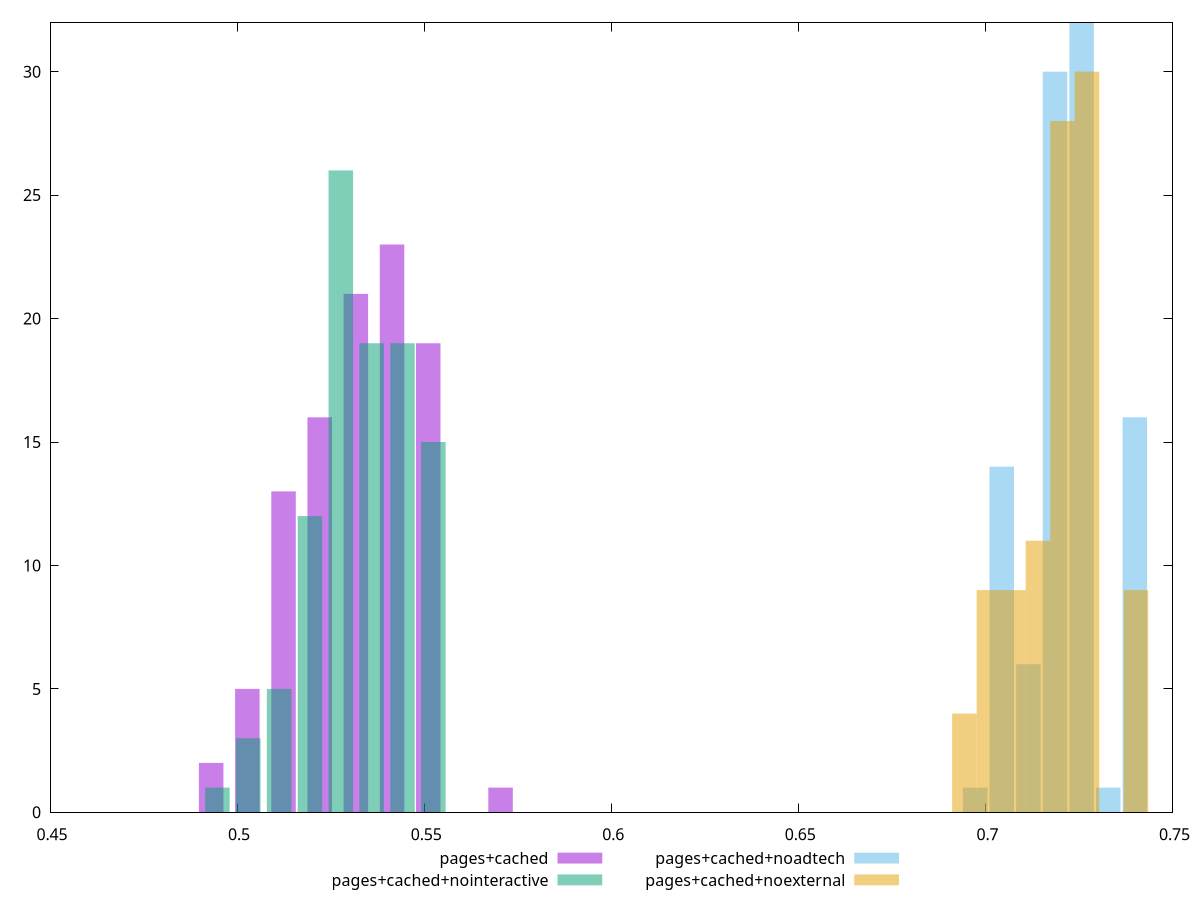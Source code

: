 $_pagesCached <<EOF
0.5124115270097714 13
0.5414159530669284 23
0.531747811047876 21
0.5510840950859807 19
0.4930752429716669 2
0.5220796690288237 16
0.5027433849907192 5
0.5704203791240853 1
EOF
$_pagesCachedNointeractive <<EOF
0.5359687621796468 19
0.5442144354439491 19
0.5277230889153446 26
0.5194774156510423 12
0.49474039585813556 1
0.5112317423867401 5
0.5524601087082514 15
0.5029860691224378 3
EOF
$_pagesCachedNoadtech <<EOF
0.7185985331543243 30
0.7399430440400964 16
0.7257133701162484 32
0.7114836961924004 6
0.7043688592304763 14
0.7328282070781723 1
0.6972540222685524 1
EOF
$_pagesCachedNoexternal <<EOF
0.6943842966204659 4
0.7271382728761483 30
0.7074858871227389 9
0.7140366823738753 11
0.7205874776250119 28
0.7402398633784212 9
0.7009350918716024 9
EOF
set key outside below
set terminal pngcairo
set output "report_00006_2020-11-02T20-21-41.718Z/performance_score/performance_score_pages+cached_pages+cached+nointeractive_pages+cached+noadtech_pages+cached+noexternal+hist.png"
set boxwidth 0.006550795251136471
set style fill transparent solid 0.5 noborder
set yrange [0:32]
plot $_pagesCached title "pages+cached" with boxes ,$_pagesCachedNointeractive title "pages+cached+nointeractive" with boxes ,$_pagesCachedNoadtech title "pages+cached+noadtech" with boxes ,$_pagesCachedNoexternal title "pages+cached+noexternal" with boxes ,